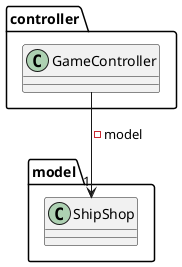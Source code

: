 @startuml

package controller{

    class GameController{

    }

}

package model{
    class ShipShop{

    }
}

GameController --> "1" ShipShop: - model
@enduml